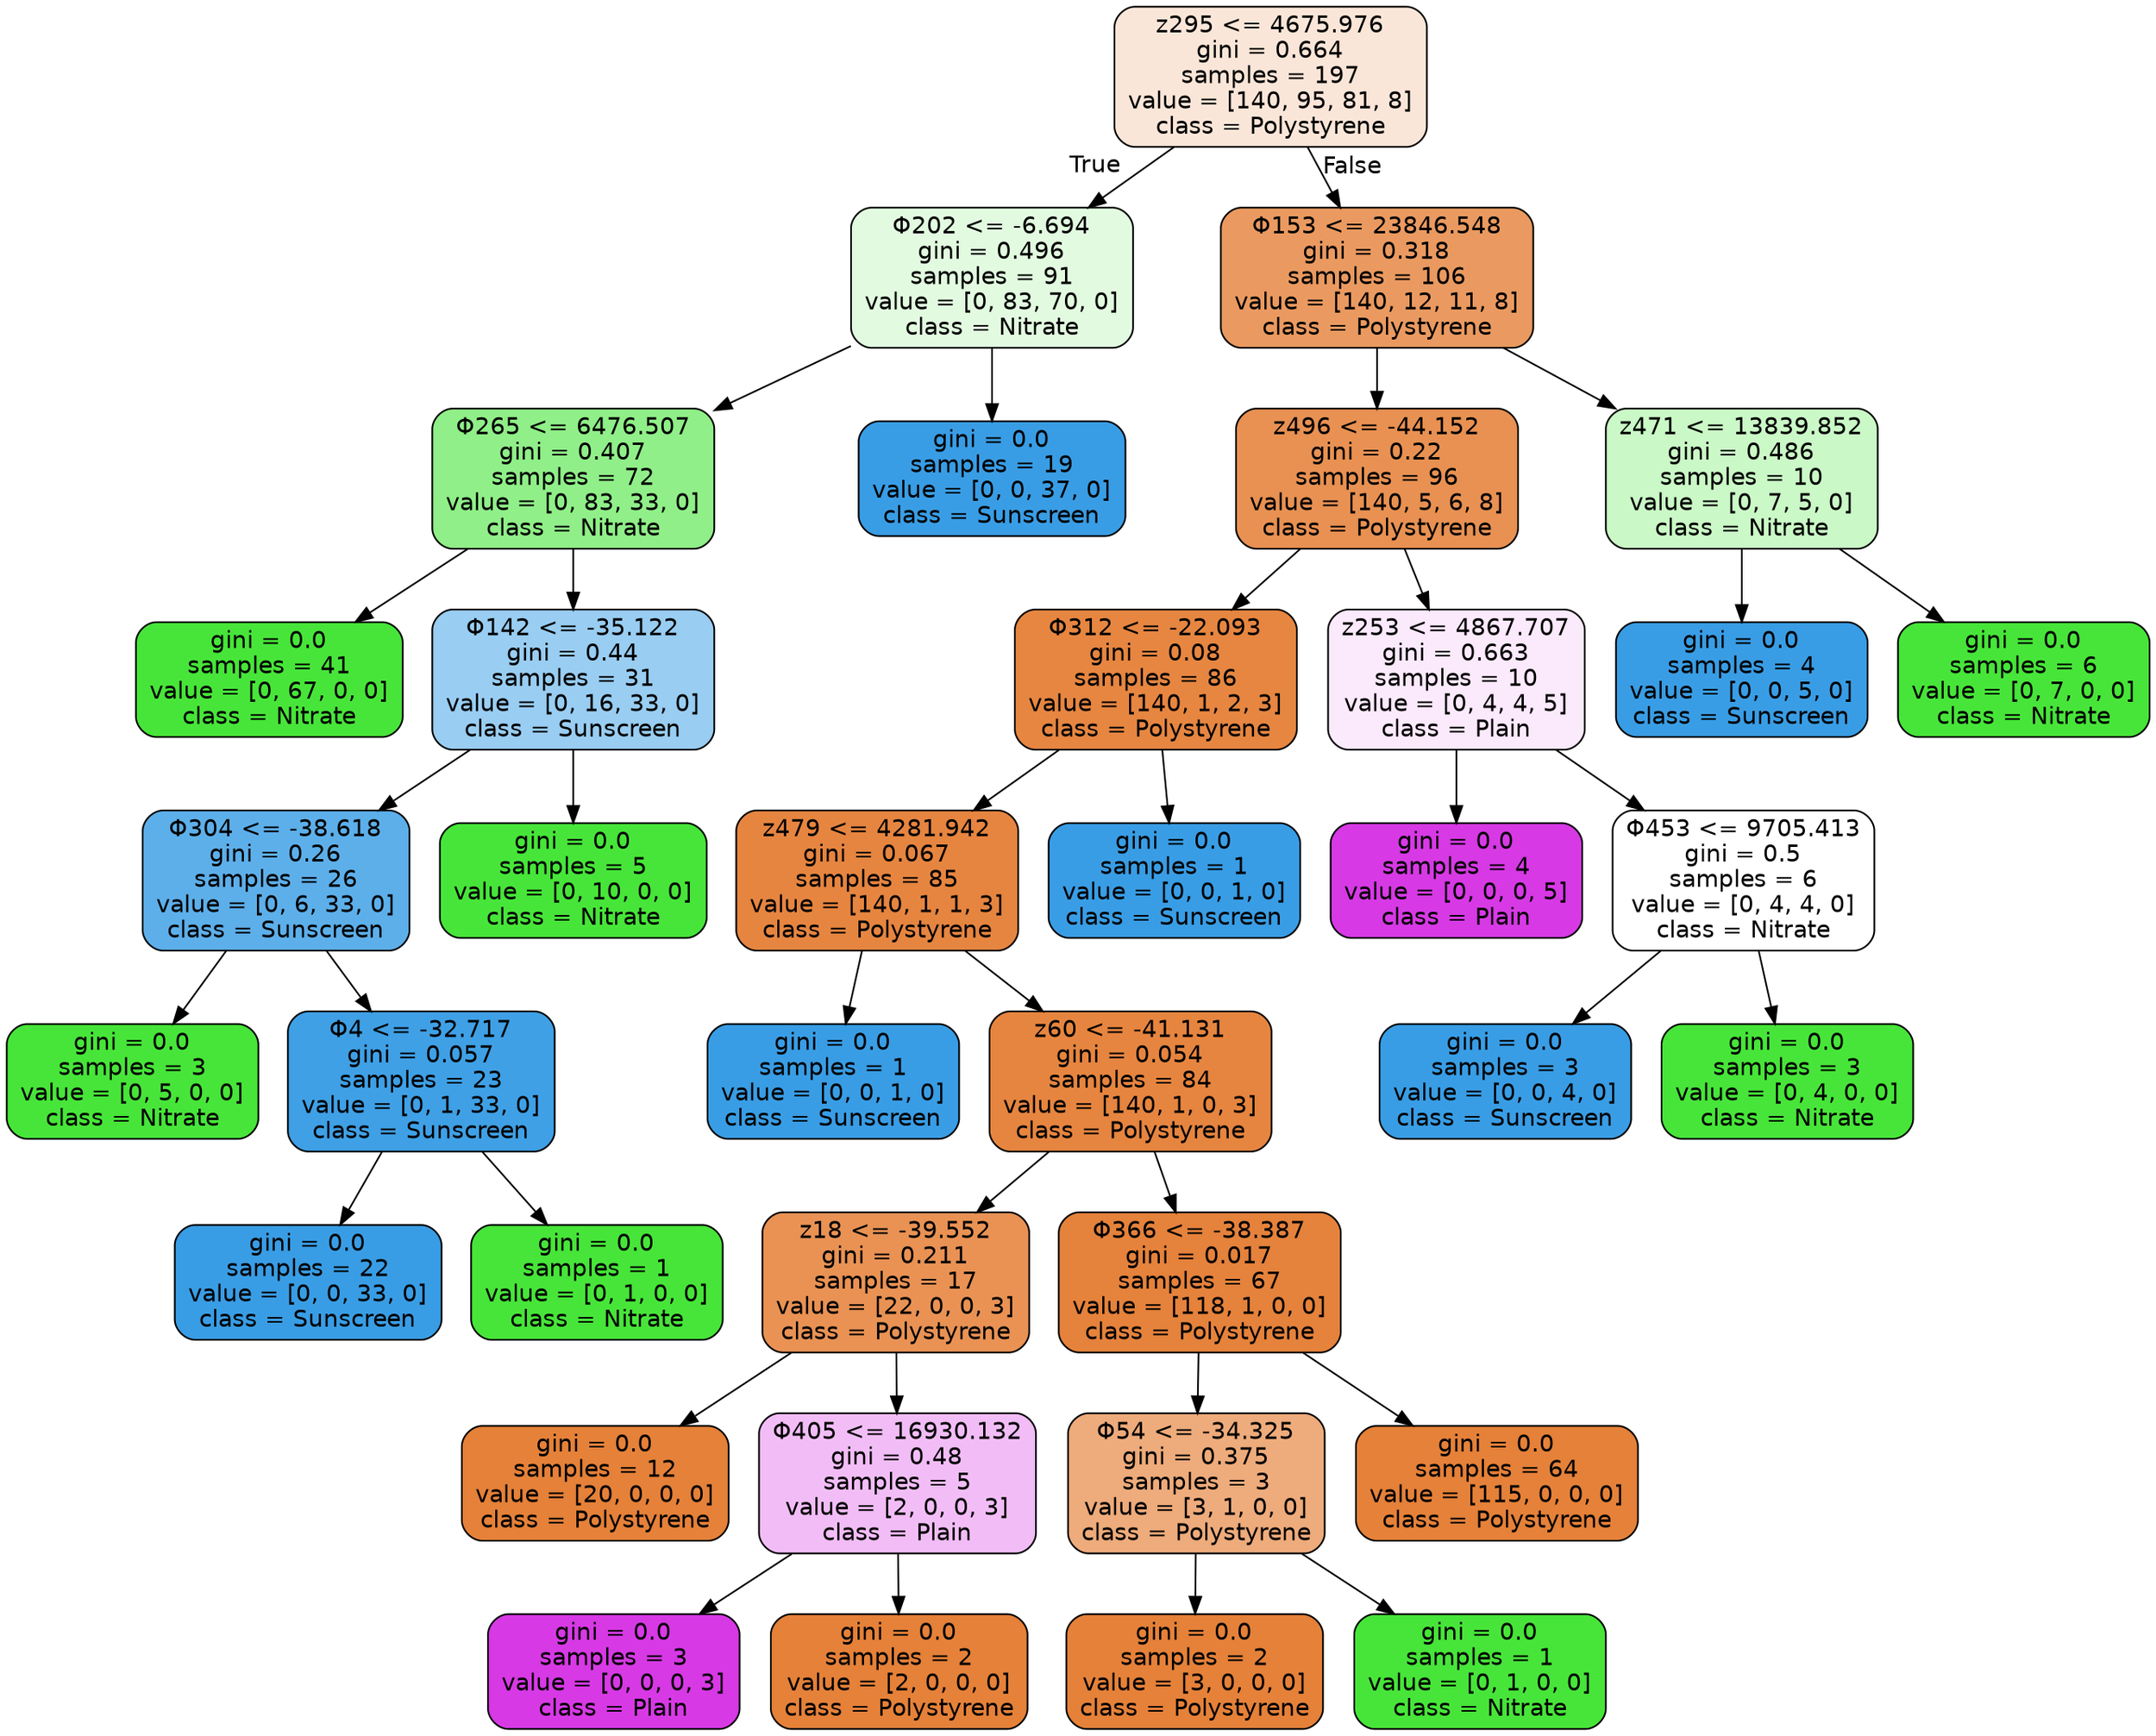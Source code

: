 digraph Tree {
node [shape=box, style="filled, rounded", color="black", fontname="helvetica"] ;
edge [fontname="helvetica"] ;
0 [label="z295 <= 4675.976\ngini = 0.664\nsamples = 197\nvalue = [140, 95, 81, 8]\nclass = Polystyrene", fillcolor="#fae6d8"] ;
1 [label="Φ202 <= -6.694\ngini = 0.496\nsamples = 91\nvalue = [0, 83, 70, 0]\nclass = Nitrate", fillcolor="#e2fbe0"] ;
0 -> 1 [labeldistance=2.5, labelangle=45, headlabel="True"] ;
2 [label="Φ265 <= 6476.507\ngini = 0.407\nsamples = 72\nvalue = [0, 83, 33, 0]\nclass = Nitrate", fillcolor="#90ef88"] ;
1 -> 2 ;
3 [label="gini = 0.0\nsamples = 41\nvalue = [0, 67, 0, 0]\nclass = Nitrate", fillcolor="#47e539"] ;
2 -> 3 ;
4 [label="Φ142 <= -35.122\ngini = 0.44\nsamples = 31\nvalue = [0, 16, 33, 0]\nclass = Sunscreen", fillcolor="#99cdf2"] ;
2 -> 4 ;
5 [label="Φ304 <= -38.618\ngini = 0.26\nsamples = 26\nvalue = [0, 6, 33, 0]\nclass = Sunscreen", fillcolor="#5dafea"] ;
4 -> 5 ;
6 [label="gini = 0.0\nsamples = 3\nvalue = [0, 5, 0, 0]\nclass = Nitrate", fillcolor="#47e539"] ;
5 -> 6 ;
7 [label="Φ4 <= -32.717\ngini = 0.057\nsamples = 23\nvalue = [0, 1, 33, 0]\nclass = Sunscreen", fillcolor="#3fa0e6"] ;
5 -> 7 ;
8 [label="gini = 0.0\nsamples = 22\nvalue = [0, 0, 33, 0]\nclass = Sunscreen", fillcolor="#399de5"] ;
7 -> 8 ;
9 [label="gini = 0.0\nsamples = 1\nvalue = [0, 1, 0, 0]\nclass = Nitrate", fillcolor="#47e539"] ;
7 -> 9 ;
10 [label="gini = 0.0\nsamples = 5\nvalue = [0, 10, 0, 0]\nclass = Nitrate", fillcolor="#47e539"] ;
4 -> 10 ;
11 [label="gini = 0.0\nsamples = 19\nvalue = [0, 0, 37, 0]\nclass = Sunscreen", fillcolor="#399de5"] ;
1 -> 11 ;
12 [label="Φ153 <= 23846.548\ngini = 0.318\nsamples = 106\nvalue = [140, 12, 11, 8]\nclass = Polystyrene", fillcolor="#ea9a60"] ;
0 -> 12 [labeldistance=2.5, labelangle=-45, headlabel="False"] ;
13 [label="z496 <= -44.152\ngini = 0.22\nsamples = 96\nvalue = [140, 5, 6, 8]\nclass = Polystyrene", fillcolor="#e89152"] ;
12 -> 13 ;
14 [label="Φ312 <= -22.093\ngini = 0.08\nsamples = 86\nvalue = [140, 1, 2, 3]\nclass = Polystyrene", fillcolor="#e68641"] ;
13 -> 14 ;
15 [label="z479 <= 4281.942\ngini = 0.067\nsamples = 85\nvalue = [140, 1, 1, 3]\nclass = Polystyrene", fillcolor="#e68540"] ;
14 -> 15 ;
16 [label="gini = 0.0\nsamples = 1\nvalue = [0, 0, 1, 0]\nclass = Sunscreen", fillcolor="#399de5"] ;
15 -> 16 ;
17 [label="z60 <= -41.131\ngini = 0.054\nsamples = 84\nvalue = [140, 1, 0, 3]\nclass = Polystyrene", fillcolor="#e6853f"] ;
15 -> 17 ;
18 [label="z18 <= -39.552\ngini = 0.211\nsamples = 17\nvalue = [22, 0, 0, 3]\nclass = Polystyrene", fillcolor="#e99254"] ;
17 -> 18 ;
19 [label="gini = 0.0\nsamples = 12\nvalue = [20, 0, 0, 0]\nclass = Polystyrene", fillcolor="#e58139"] ;
18 -> 19 ;
20 [label="Φ405 <= 16930.132\ngini = 0.48\nsamples = 5\nvalue = [2, 0, 0, 3]\nclass = Plain", fillcolor="#f2bdf6"] ;
18 -> 20 ;
21 [label="gini = 0.0\nsamples = 3\nvalue = [0, 0, 0, 3]\nclass = Plain", fillcolor="#d739e5"] ;
20 -> 21 ;
22 [label="gini = 0.0\nsamples = 2\nvalue = [2, 0, 0, 0]\nclass = Polystyrene", fillcolor="#e58139"] ;
20 -> 22 ;
23 [label="Φ366 <= -38.387\ngini = 0.017\nsamples = 67\nvalue = [118, 1, 0, 0]\nclass = Polystyrene", fillcolor="#e5823b"] ;
17 -> 23 ;
24 [label="Φ54 <= -34.325\ngini = 0.375\nsamples = 3\nvalue = [3, 1, 0, 0]\nclass = Polystyrene", fillcolor="#eeab7b"] ;
23 -> 24 ;
25 [label="gini = 0.0\nsamples = 2\nvalue = [3, 0, 0, 0]\nclass = Polystyrene", fillcolor="#e58139"] ;
24 -> 25 ;
26 [label="gini = 0.0\nsamples = 1\nvalue = [0, 1, 0, 0]\nclass = Nitrate", fillcolor="#47e539"] ;
24 -> 26 ;
27 [label="gini = 0.0\nsamples = 64\nvalue = [115, 0, 0, 0]\nclass = Polystyrene", fillcolor="#e58139"] ;
23 -> 27 ;
28 [label="gini = 0.0\nsamples = 1\nvalue = [0, 0, 1, 0]\nclass = Sunscreen", fillcolor="#399de5"] ;
14 -> 28 ;
29 [label="z253 <= 4867.707\ngini = 0.663\nsamples = 10\nvalue = [0, 4, 4, 5]\nclass = Plain", fillcolor="#fbe9fc"] ;
13 -> 29 ;
30 [label="gini = 0.0\nsamples = 4\nvalue = [0, 0, 0, 5]\nclass = Plain", fillcolor="#d739e5"] ;
29 -> 30 ;
31 [label="Φ453 <= 9705.413\ngini = 0.5\nsamples = 6\nvalue = [0, 4, 4, 0]\nclass = Nitrate", fillcolor="#ffffff"] ;
29 -> 31 ;
32 [label="gini = 0.0\nsamples = 3\nvalue = [0, 0, 4, 0]\nclass = Sunscreen", fillcolor="#399de5"] ;
31 -> 32 ;
33 [label="gini = 0.0\nsamples = 3\nvalue = [0, 4, 0, 0]\nclass = Nitrate", fillcolor="#47e539"] ;
31 -> 33 ;
34 [label="z471 <= 13839.852\ngini = 0.486\nsamples = 10\nvalue = [0, 7, 5, 0]\nclass = Nitrate", fillcolor="#caf8c6"] ;
12 -> 34 ;
35 [label="gini = 0.0\nsamples = 4\nvalue = [0, 0, 5, 0]\nclass = Sunscreen", fillcolor="#399de5"] ;
34 -> 35 ;
36 [label="gini = 0.0\nsamples = 6\nvalue = [0, 7, 0, 0]\nclass = Nitrate", fillcolor="#47e539"] ;
34 -> 36 ;
}